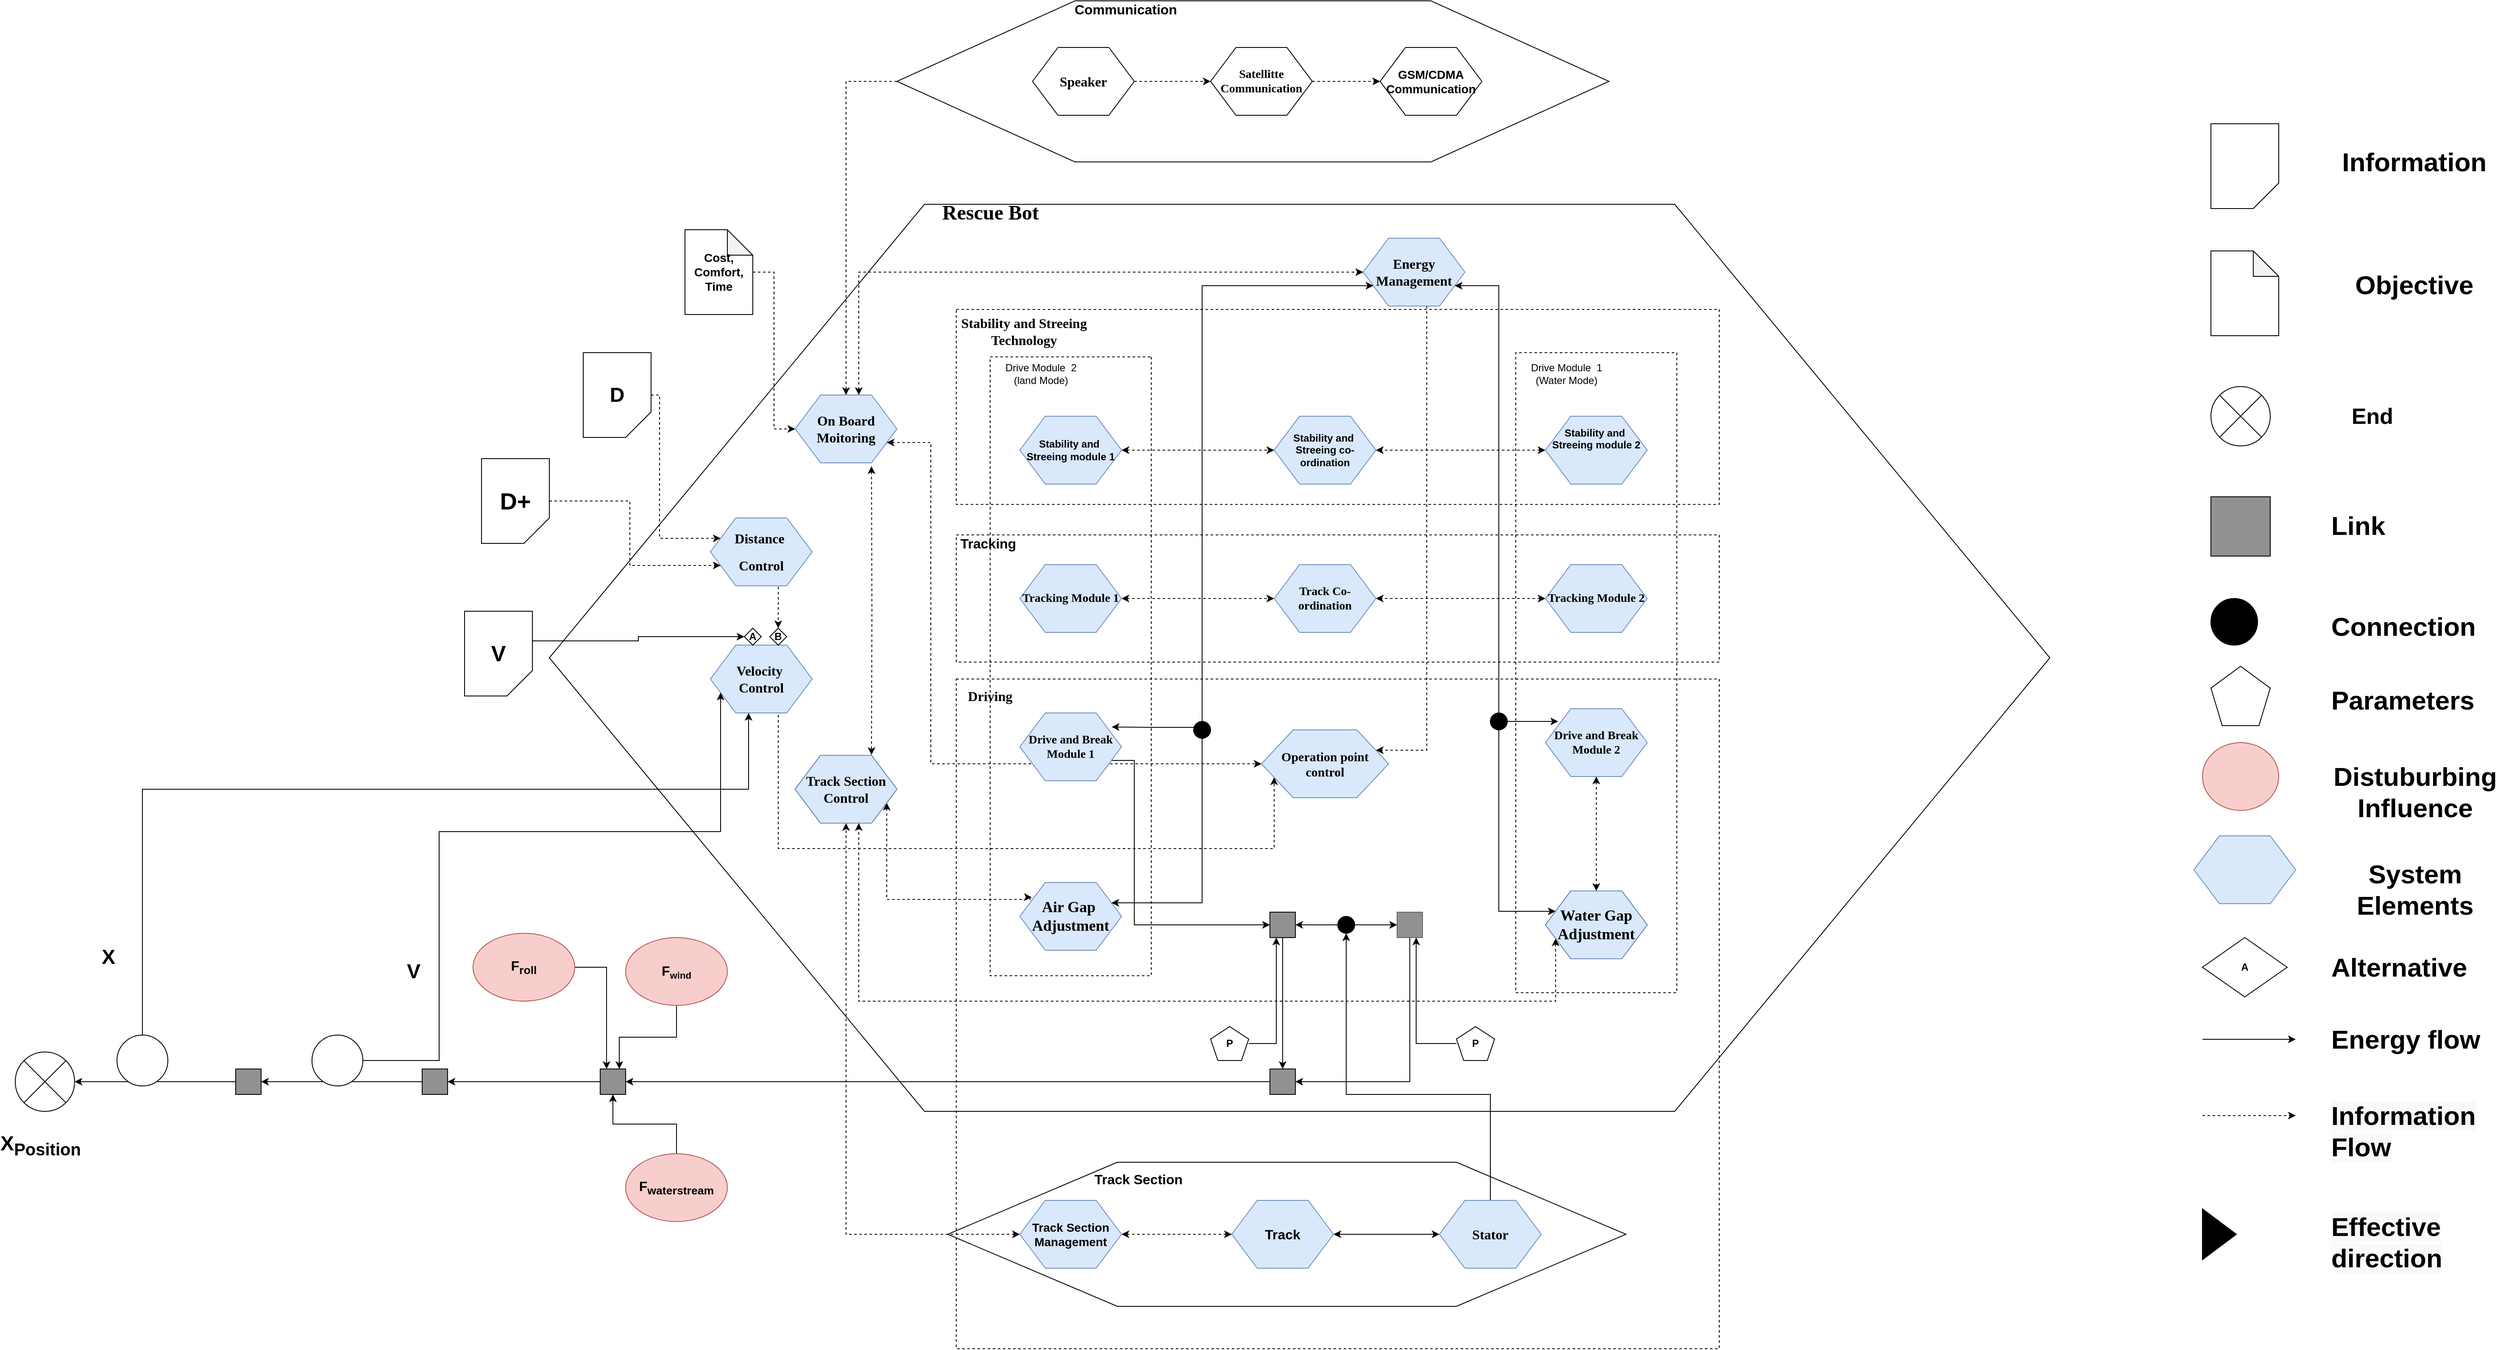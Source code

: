 <mxfile version="13.0.3" type="device"><diagram id="PD_odPh0CpQWorbix5M7" name="Page-1"><mxGraphModel dx="6049" dy="4062" grid="1" gridSize="10" guides="1" tooltips="1" connect="1" arrows="1" fold="1" page="1" pageScale="1" pageWidth="1169" pageHeight="827" math="0" shadow="0"><root><mxCell id="0"/><mxCell id="1" parent="0"/><mxCell id="2cXIQoFYfoKEZ3bdPvCq-1" value="" style="shape=hexagon;perimeter=hexagonPerimeter2;whiteSpace=wrap;html=1;fillColor=none;" vertex="1" parent="1"><mxGeometry x="-270" y="60" width="1770" height="1070" as="geometry"/></mxCell><mxCell id="2cXIQoFYfoKEZ3bdPvCq-131" style="edgeStyle=orthogonalEdgeStyle;rounded=0;orthogonalLoop=1;jettySize=auto;html=1;exitX=0.625;exitY=1;exitDx=0;exitDy=0;entryX=1;entryY=0.25;entryDx=0;entryDy=0;dashed=1;startArrow=none;startFill=0;" edge="1" parent="1" source="2cXIQoFYfoKEZ3bdPvCq-4" target="2cXIQoFYfoKEZ3bdPvCq-45"><mxGeometry relative="1" as="geometry"><Array as="points"><mxPoint x="765" y="704"/></Array></mxGeometry></mxCell><mxCell id="2cXIQoFYfoKEZ3bdPvCq-4" value="&lt;b style=&quot;font-size: 16px&quot;&gt;&lt;font face=&quot;Times New Roman&quot; style=&quot;font-size: 16px&quot;&gt;Energy &lt;br&gt;Management&lt;/font&gt;&lt;/b&gt;" style="shape=hexagon;perimeter=hexagonPerimeter2;whiteSpace=wrap;html=1;fillColor=#dae8fc;strokeColor=#6c8ebf;" vertex="1" parent="1"><mxGeometry x="690" y="100" width="120" height="80" as="geometry"/></mxCell><mxCell id="2cXIQoFYfoKEZ3bdPvCq-74" style="edgeStyle=orthogonalEdgeStyle;rounded=0;orthogonalLoop=1;jettySize=auto;html=1;entryX=0.75;entryY=-0.006;entryDx=0;entryDy=0;dashed=1;entryPerimeter=0;startArrow=classic;startFill=1;" edge="1" parent="1" target="2cXIQoFYfoKEZ3bdPvCq-6"><mxGeometry relative="1" as="geometry"><mxPoint x="110" y="369" as="sourcePoint"/></mxGeometry></mxCell><mxCell id="2cXIQoFYfoKEZ3bdPvCq-110" style="edgeStyle=orthogonalEdgeStyle;rounded=0;orthogonalLoop=1;jettySize=auto;html=1;exitX=0.625;exitY=0;exitDx=0;exitDy=0;entryX=0;entryY=0.5;entryDx=0;entryDy=0;dashed=1;startArrow=classic;startFill=1;" edge="1" parent="1" source="2cXIQoFYfoKEZ3bdPvCq-5" target="2cXIQoFYfoKEZ3bdPvCq-4"><mxGeometry relative="1" as="geometry"/></mxCell><mxCell id="2cXIQoFYfoKEZ3bdPvCq-130" style="edgeStyle=orthogonalEdgeStyle;rounded=0;orthogonalLoop=1;jettySize=auto;html=1;exitX=1;exitY=0.75;exitDx=0;exitDy=0;entryX=0;entryY=0.5;entryDx=0;entryDy=0;dashed=1;startArrow=classic;startFill=1;" edge="1" parent="1" source="2cXIQoFYfoKEZ3bdPvCq-5" target="2cXIQoFYfoKEZ3bdPvCq-45"><mxGeometry relative="1" as="geometry"><Array as="points"><mxPoint x="180" y="341"/><mxPoint x="180" y="720"/></Array></mxGeometry></mxCell><mxCell id="2cXIQoFYfoKEZ3bdPvCq-5" value="&lt;p&gt;&lt;font face=&quot;Times New Roman&quot; size=&quot;1&quot;&gt;&lt;b style=&quot;font-size: 16px&quot;&gt;On Board Moitoring&lt;/b&gt;&lt;/font&gt;&lt;/p&gt;" style="shape=hexagon;perimeter=hexagonPerimeter2;whiteSpace=wrap;html=1;fillColor=#dae8fc;strokeColor=#6c8ebf;" vertex="1" parent="1"><mxGeometry x="20" y="285" width="120" height="80" as="geometry"/></mxCell><mxCell id="2cXIQoFYfoKEZ3bdPvCq-162" style="edgeStyle=orthogonalEdgeStyle;rounded=0;orthogonalLoop=1;jettySize=auto;html=1;exitX=1;exitY=0.75;exitDx=0;exitDy=0;startArrow=classic;startFill=1;dashed=1;entryX=0.117;entryY=0.218;entryDx=0;entryDy=0;entryPerimeter=0;" edge="1" parent="1" source="2cXIQoFYfoKEZ3bdPvCq-6" target="2cXIQoFYfoKEZ3bdPvCq-43"><mxGeometry relative="1" as="geometry"><Array as="points"><mxPoint x="128" y="880"/><mxPoint x="297" y="880"/><mxPoint x="297" y="877"/></Array></mxGeometry></mxCell><mxCell id="2cXIQoFYfoKEZ3bdPvCq-6" value="&lt;p&gt;&lt;font face=&quot;Times New Roman&quot; style=&quot;font-size: 16px&quot;&gt;&lt;b&gt;Track Section&lt;br&gt;Control&lt;/b&gt;&lt;/font&gt;&lt;/p&gt;" style="shape=hexagon;perimeter=hexagonPerimeter2;whiteSpace=wrap;html=1;" vertex="1" parent="1"><mxGeometry x="20" y="710" width="120" height="80" as="geometry"/></mxCell><mxCell id="2cXIQoFYfoKEZ3bdPvCq-129" style="edgeStyle=orthogonalEdgeStyle;rounded=0;orthogonalLoop=1;jettySize=auto;html=1;exitX=1;exitY=0.75;exitDx=0;exitDy=0;entryX=0;entryY=0.75;entryDx=0;entryDy=0;startArrow=classic;startFill=1;dashed=1;" edge="1" parent="1" source="2cXIQoFYfoKEZ3bdPvCq-7" target="2cXIQoFYfoKEZ3bdPvCq-45"><mxGeometry relative="1" as="geometry"><Array as="points"><mxPoint y="636"/><mxPoint y="820"/><mxPoint x="585" y="820"/></Array></mxGeometry></mxCell><mxCell id="2cXIQoFYfoKEZ3bdPvCq-7" value="&lt;p style=&quot;font-size: 16px&quot;&gt;&lt;font face=&quot;Times New Roman&quot; style=&quot;font-size: 16px&quot;&gt;&lt;b&gt;Velocity&amp;nbsp;&lt;br&gt;Control&lt;/b&gt;&lt;/font&gt;&lt;/p&gt;" style="shape=hexagon;perimeter=hexagonPerimeter2;whiteSpace=wrap;html=1;fillColor=#dae8fc;strokeColor=#6c8ebf;" vertex="1" parent="1"><mxGeometry x="-80" y="580" width="120" height="80" as="geometry"/></mxCell><mxCell id="2cXIQoFYfoKEZ3bdPvCq-67" style="edgeStyle=orthogonalEdgeStyle;rounded=0;orthogonalLoop=1;jettySize=auto;html=1;entryX=0.5;entryY=0;entryDx=0;entryDy=0;dashed=1;exitX=0.667;exitY=1.015;exitDx=0;exitDy=0;exitPerimeter=0;" edge="1" parent="1" source="2cXIQoFYfoKEZ3bdPvCq-8" target="2cXIQoFYfoKEZ3bdPvCq-66"><mxGeometry relative="1" as="geometry"/></mxCell><mxCell id="2cXIQoFYfoKEZ3bdPvCq-8" value="&lt;p&gt;&lt;b&gt;&lt;font face=&quot;Times New Roman&quot; style=&quot;font-size: 16px&quot;&gt;Distance&amp;nbsp;&lt;/font&gt;&lt;/b&gt;&lt;/p&gt;&lt;p&gt;&lt;b&gt;&lt;font face=&quot;Times New Roman&quot; style=&quot;font-size: 16px&quot;&gt;Control&lt;/font&gt;&lt;/b&gt;&lt;/p&gt;" style="shape=hexagon;perimeter=hexagonPerimeter2;whiteSpace=wrap;html=1;fillColor=#dae8fc;strokeColor=#6c8ebf;" vertex="1" parent="1"><mxGeometry x="-80" y="430" width="120" height="80" as="geometry"/></mxCell><mxCell id="2cXIQoFYfoKEZ3bdPvCq-28" value="&lt;b&gt;Stability and&amp;nbsp;&lt;br&gt;&lt;/b&gt;&lt;b&gt;Streeing co-ordination&lt;br&gt;&lt;/b&gt;" style="shape=hexagon;perimeter=hexagonPerimeter2;whiteSpace=wrap;html=1;fillColor=#dae8fc;strokeColor=#6c8ebf;" vertex="1" parent="1"><mxGeometry x="585" y="310" width="120" height="80" as="geometry"/></mxCell><mxCell id="2cXIQoFYfoKEZ3bdPvCq-29" value="" style="rounded=0;whiteSpace=wrap;html=1;direction=south;dashed=1;fillColor=none;" vertex="1" parent="1"><mxGeometry x="250" y="240" width="190" height="730" as="geometry"/></mxCell><mxCell id="2cXIQoFYfoKEZ3bdPvCq-109" style="edgeStyle=orthogonalEdgeStyle;rounded=0;orthogonalLoop=1;jettySize=auto;html=1;entryX=0;entryY=0.5;entryDx=0;entryDy=0;dashed=1;startArrow=classic;startFill=1;" edge="1" parent="1" source="2cXIQoFYfoKEZ3bdPvCq-30" target="2cXIQoFYfoKEZ3bdPvCq-42"><mxGeometry relative="1" as="geometry"/></mxCell><mxCell id="2cXIQoFYfoKEZ3bdPvCq-30" value="&lt;p&gt;&lt;b&gt;&lt;font face=&quot;Times New Roman&quot; style=&quot;font-size: 14px&quot;&gt;Tracking Module 1&lt;/font&gt;&lt;/b&gt;&lt;/p&gt;" style="shape=hexagon;perimeter=hexagonPerimeter2;whiteSpace=wrap;html=1;fillColor=#dae8fc;strokeColor=#6c8ebf;" vertex="1" parent="1"><mxGeometry x="285" y="485" width="120" height="80" as="geometry"/></mxCell><mxCell id="2cXIQoFYfoKEZ3bdPvCq-102" style="edgeStyle=orthogonalEdgeStyle;rounded=0;orthogonalLoop=1;jettySize=auto;html=1;dashed=1;startArrow=classic;startFill=1;" edge="1" parent="1" source="2cXIQoFYfoKEZ3bdPvCq-31" target="2cXIQoFYfoKEZ3bdPvCq-28"><mxGeometry relative="1" as="geometry"/></mxCell><mxCell id="2cXIQoFYfoKEZ3bdPvCq-31" value="&lt;p&gt;&lt;b&gt;Stability and&amp;nbsp;&lt;br&gt;&lt;/b&gt;&lt;b&gt;Streeing module 1&lt;/b&gt;&lt;/p&gt;" style="shape=hexagon;perimeter=hexagonPerimeter2;whiteSpace=wrap;html=1;fillColor=#dae8fc;strokeColor=#6c8ebf;" vertex="1" parent="1"><mxGeometry x="285" y="310" width="120" height="80" as="geometry"/></mxCell><mxCell id="2cXIQoFYfoKEZ3bdPvCq-144" style="edgeStyle=orthogonalEdgeStyle;rounded=0;orthogonalLoop=1;jettySize=auto;html=1;exitX=1;exitY=0.75;exitDx=0;exitDy=0;entryX=0;entryY=0.5;entryDx=0;entryDy=0;startArrow=none;startFill=0;" edge="1" parent="1" source="2cXIQoFYfoKEZ3bdPvCq-32" target="2cXIQoFYfoKEZ3bdPvCq-122"><mxGeometry relative="1" as="geometry"><Array as="points"><mxPoint x="420" y="716"/><mxPoint x="420" y="910"/></Array></mxGeometry></mxCell><mxCell id="2cXIQoFYfoKEZ3bdPvCq-32" value="&lt;p&gt;&lt;b&gt;&lt;font face=&quot;Times New Roman&quot; style=&quot;font-size: 14px&quot;&gt;Drive and Break Module 1&lt;/font&gt;&lt;/b&gt;&lt;/p&gt;" style="shape=hexagon;perimeter=hexagonPerimeter2;whiteSpace=wrap;html=1;fillColor=#dae8fc;strokeColor=#6c8ebf;" vertex="1" parent="1"><mxGeometry x="285" y="660" width="120" height="80" as="geometry"/></mxCell><mxCell id="2cXIQoFYfoKEZ3bdPvCq-42" value="&lt;b&gt;&lt;font face=&quot;Times New Roman&quot; style=&quot;font-size: 14px&quot;&gt;Track Co-ordination&lt;br&gt;&lt;/font&gt;&lt;/b&gt;" style="shape=hexagon;perimeter=hexagonPerimeter2;whiteSpace=wrap;html=1;fillColor=#dae8fc;strokeColor=#6c8ebf;" vertex="1" parent="1"><mxGeometry x="585" y="485" width="120" height="80" as="geometry"/></mxCell><mxCell id="2cXIQoFYfoKEZ3bdPvCq-111" style="edgeStyle=orthogonalEdgeStyle;rounded=0;orthogonalLoop=1;jettySize=auto;html=1;exitX=1;exitY=0.25;exitDx=0;exitDy=0;entryX=0;entryY=0.75;entryDx=0;entryDy=0;startArrow=classic;startFill=1;" edge="1" parent="1" source="2cXIQoFYfoKEZ3bdPvCq-145" target="2cXIQoFYfoKEZ3bdPvCq-4"><mxGeometry relative="1" as="geometry"><Array as="points"><mxPoint x="500" y="156"/></Array></mxGeometry></mxCell><mxCell id="2cXIQoFYfoKEZ3bdPvCq-43" value="&lt;font face=&quot;Times New Roman&quot; style=&quot;font-size: 18px&quot;&gt;&lt;b&gt;Air Gap&amp;nbsp;&lt;br&gt;Adjustment&lt;/b&gt;&lt;/font&gt;" style="shape=hexagon;perimeter=hexagonPerimeter2;whiteSpace=wrap;html=1;fillColor=#dae8fc;strokeColor=#6c8ebf;" vertex="1" parent="1"><mxGeometry x="285" y="860" width="120" height="80" as="geometry"/></mxCell><mxCell id="2cXIQoFYfoKEZ3bdPvCq-112" style="edgeStyle=orthogonalEdgeStyle;rounded=0;orthogonalLoop=1;jettySize=auto;html=1;exitX=0;exitY=0.25;exitDx=0;exitDy=0;entryX=1;entryY=0.75;entryDx=0;entryDy=0;startArrow=classic;startFill=1;" edge="1" parent="1" source="2cXIQoFYfoKEZ3bdPvCq-44" target="2cXIQoFYfoKEZ3bdPvCq-4"><mxGeometry relative="1" as="geometry"><Array as="points"><mxPoint x="850" y="894"/><mxPoint x="850" y="156"/></Array></mxGeometry></mxCell><mxCell id="2cXIQoFYfoKEZ3bdPvCq-165" style="edgeStyle=orthogonalEdgeStyle;rounded=0;orthogonalLoop=1;jettySize=auto;html=1;exitX=0;exitY=0.75;exitDx=0;exitDy=0;entryX=0.625;entryY=1;entryDx=0;entryDy=0;dashed=1;startArrow=classic;startFill=1;" edge="1" parent="1" source="2cXIQoFYfoKEZ3bdPvCq-44" target="2cXIQoFYfoKEZ3bdPvCq-6"><mxGeometry relative="1" as="geometry"><Array as="points"><mxPoint x="917" y="1000"/><mxPoint x="95" y="1000"/></Array></mxGeometry></mxCell><mxCell id="2cXIQoFYfoKEZ3bdPvCq-44" value="&lt;p&gt;&lt;font face=&quot;Times New Roman&quot; style=&quot;font-size: 18px&quot;&gt;&lt;b&gt;Water Gap Adjustment&lt;/b&gt;&lt;/font&gt;&lt;/p&gt;" style="shape=hexagon;perimeter=hexagonPerimeter2;whiteSpace=wrap;html=1;" vertex="1" parent="1"><mxGeometry x="905" y="870" width="120" height="80" as="geometry"/></mxCell><mxCell id="2cXIQoFYfoKEZ3bdPvCq-45" value="&lt;p&gt;&lt;b&gt;&lt;font face=&quot;Times New Roman&quot; style=&quot;font-size: 15px&quot;&gt;Operation point control&lt;/font&gt;&lt;/b&gt;&lt;/p&gt;" style="shape=hexagon;perimeter=hexagonPerimeter2;whiteSpace=wrap;html=1;fillColor=#dae8fc;strokeColor=#6c8ebf;" vertex="1" parent="1"><mxGeometry x="570" y="680" width="150" height="80" as="geometry"/></mxCell><mxCell id="2cXIQoFYfoKEZ3bdPvCq-58" style="edgeStyle=orthogonalEdgeStyle;rounded=0;orthogonalLoop=1;jettySize=auto;html=1;entryX=0.5;entryY=0;entryDx=0;entryDy=0;dashed=1;exitX=0;exitY=0.5;exitDx=0;exitDy=0;" edge="1" parent="1" source="2cXIQoFYfoKEZ3bdPvCq-50" target="2cXIQoFYfoKEZ3bdPvCq-5"><mxGeometry relative="1" as="geometry"/></mxCell><mxCell id="2cXIQoFYfoKEZ3bdPvCq-50" value="" style="shape=hexagon;perimeter=hexagonPerimeter2;whiteSpace=wrap;html=1;" vertex="1" parent="1"><mxGeometry x="140" y="-180" width="840" height="190" as="geometry"/></mxCell><mxCell id="2cXIQoFYfoKEZ3bdPvCq-51" value="&lt;b&gt;&lt;font style=&quot;font-size: 16px&quot;&gt;Communication&lt;/font&gt;&lt;/b&gt;" style="text;html=1;strokeColor=none;fillColor=none;align=center;verticalAlign=middle;whiteSpace=wrap;rounded=0;" vertex="1" parent="1"><mxGeometry x="390" y="-180" width="40" height="20" as="geometry"/></mxCell><mxCell id="2cXIQoFYfoKEZ3bdPvCq-55" style="edgeStyle=orthogonalEdgeStyle;rounded=0;orthogonalLoop=1;jettySize=auto;html=1;dashed=1;" edge="1" parent="1" source="2cXIQoFYfoKEZ3bdPvCq-52" target="2cXIQoFYfoKEZ3bdPvCq-53"><mxGeometry relative="1" as="geometry"/></mxCell><mxCell id="2cXIQoFYfoKEZ3bdPvCq-52" value="&lt;b&gt;&lt;font face=&quot;Times New Roman&quot; style=&quot;font-size: 16px&quot;&gt;Speaker&lt;/font&gt;&lt;/b&gt;" style="shape=hexagon;perimeter=hexagonPerimeter2;whiteSpace=wrap;html=1;" vertex="1" parent="1"><mxGeometry x="300" y="-125" width="120" height="80" as="geometry"/></mxCell><mxCell id="2cXIQoFYfoKEZ3bdPvCq-56" style="edgeStyle=orthogonalEdgeStyle;rounded=0;orthogonalLoop=1;jettySize=auto;html=1;exitX=1;exitY=0.5;exitDx=0;exitDy=0;entryX=0;entryY=0.5;entryDx=0;entryDy=0;dashed=1;" edge="1" parent="1" source="2cXIQoFYfoKEZ3bdPvCq-53" target="2cXIQoFYfoKEZ3bdPvCq-54"><mxGeometry relative="1" as="geometry"/></mxCell><mxCell id="2cXIQoFYfoKEZ3bdPvCq-53" value="&lt;p&gt;&lt;b&gt;&lt;font face=&quot;Times New Roman&quot; style=&quot;font-size: 14px&quot;&gt;Satellitte Communication&lt;/font&gt;&lt;/b&gt;&lt;/p&gt;" style="shape=hexagon;perimeter=hexagonPerimeter2;whiteSpace=wrap;html=1;" vertex="1" parent="1"><mxGeometry x="510" y="-125" width="120" height="80" as="geometry"/></mxCell><mxCell id="2cXIQoFYfoKEZ3bdPvCq-54" value="&lt;b&gt;&lt;font style=&quot;font-size: 14px&quot;&gt;GSM/CDMA Communication&lt;/font&gt;&lt;/b&gt;" style="shape=hexagon;perimeter=hexagonPerimeter2;whiteSpace=wrap;html=1;" vertex="1" parent="1"><mxGeometry x="710" y="-125" width="120" height="80" as="geometry"/></mxCell><mxCell id="2cXIQoFYfoKEZ3bdPvCq-73" style="edgeStyle=orthogonalEdgeStyle;rounded=0;orthogonalLoop=1;jettySize=auto;html=1;entryX=0;entryY=0.5;entryDx=0;entryDy=0;dashed=1;" edge="1" parent="1" source="2cXIQoFYfoKEZ3bdPvCq-59" target="2cXIQoFYfoKEZ3bdPvCq-5"><mxGeometry relative="1" as="geometry"/></mxCell><mxCell id="2cXIQoFYfoKEZ3bdPvCq-59" value="&lt;font style=&quot;font-size: 14px&quot;&gt;&lt;b&gt;Cost,&lt;br&gt;Comfort,&lt;br&gt;Time&lt;/b&gt;&lt;/font&gt;" style="shape=note;whiteSpace=wrap;html=1;backgroundOutline=1;darkOpacity=0.05;" vertex="1" parent="1"><mxGeometry x="-110" y="90" width="80" height="100" as="geometry"/></mxCell><mxCell id="2cXIQoFYfoKEZ3bdPvCq-72" style="edgeStyle=orthogonalEdgeStyle;rounded=0;orthogonalLoop=1;jettySize=auto;html=1;entryX=0;entryY=0.25;entryDx=0;entryDy=0;dashed=1;" edge="1" parent="1" source="2cXIQoFYfoKEZ3bdPvCq-60" target="2cXIQoFYfoKEZ3bdPvCq-8"><mxGeometry relative="1" as="geometry"><Array as="points"><mxPoint x="-140" y="285"/><mxPoint x="-140" y="454"/></Array></mxGeometry></mxCell><mxCell id="2cXIQoFYfoKEZ3bdPvCq-60" value="&lt;font style=&quot;font-size: 24px&quot;&gt;&lt;b&gt;D&lt;/b&gt;&lt;/font&gt;" style="shape=card;whiteSpace=wrap;html=1;direction=west;" vertex="1" parent="1"><mxGeometry x="-230" y="235" width="80" height="100" as="geometry"/></mxCell><mxCell id="2cXIQoFYfoKEZ3bdPvCq-201" style="edgeStyle=orthogonalEdgeStyle;rounded=0;orthogonalLoop=1;jettySize=auto;html=1;exitX=0;exitY=0;exitDx=0;exitDy=65;exitPerimeter=0;entryX=0;entryY=0.5;entryDx=0;entryDy=0;startArrow=none;startFill=0;" edge="1" parent="1" source="2cXIQoFYfoKEZ3bdPvCq-61" target="2cXIQoFYfoKEZ3bdPvCq-65"><mxGeometry relative="1" as="geometry"/></mxCell><mxCell id="2cXIQoFYfoKEZ3bdPvCq-61" value="&lt;b&gt;&lt;font style=&quot;font-size: 26px&quot;&gt;V&lt;/font&gt;&lt;/b&gt;" style="shape=card;whiteSpace=wrap;html=1;direction=west;" vertex="1" parent="1"><mxGeometry x="-370" y="540" width="80" height="100" as="geometry"/></mxCell><mxCell id="2cXIQoFYfoKEZ3bdPvCq-71" style="edgeStyle=orthogonalEdgeStyle;rounded=0;orthogonalLoop=1;jettySize=auto;html=1;entryX=0;entryY=0.75;entryDx=0;entryDy=0;dashed=1;" edge="1" parent="1" source="2cXIQoFYfoKEZ3bdPvCq-63" target="2cXIQoFYfoKEZ3bdPvCq-8"><mxGeometry relative="1" as="geometry"/></mxCell><mxCell id="2cXIQoFYfoKEZ3bdPvCq-63" value="&lt;span style=&quot;font-size: 28px&quot;&gt;&lt;b&gt;D+&lt;/b&gt;&lt;/span&gt;" style="shape=card;whiteSpace=wrap;html=1;direction=west;" vertex="1" parent="1"><mxGeometry x="-350" y="360" width="80" height="100" as="geometry"/></mxCell><mxCell id="2cXIQoFYfoKEZ3bdPvCq-65" value="&lt;b&gt;A&lt;/b&gt;" style="rhombus;whiteSpace=wrap;html=1;" vertex="1" parent="1"><mxGeometry x="-40" y="560" width="20" height="20" as="geometry"/></mxCell><mxCell id="2cXIQoFYfoKEZ3bdPvCq-66" value="&lt;b&gt;B&lt;/b&gt;" style="rhombus;whiteSpace=wrap;html=1;" vertex="1" parent="1"><mxGeometry x="-10" y="560" width="20" height="20" as="geometry"/></mxCell><mxCell id="2cXIQoFYfoKEZ3bdPvCq-89" value="" style="rounded=0;whiteSpace=wrap;html=1;direction=south;dashed=1;fillColor=none;" vertex="1" parent="1"><mxGeometry x="870" y="235" width="190" height="755" as="geometry"/></mxCell><mxCell id="2cXIQoFYfoKEZ3bdPvCq-108" style="edgeStyle=orthogonalEdgeStyle;rounded=0;orthogonalLoop=1;jettySize=auto;html=1;entryX=1;entryY=0.5;entryDx=0;entryDy=0;dashed=1;startArrow=classic;startFill=1;" edge="1" parent="1" source="2cXIQoFYfoKEZ3bdPvCq-90" target="2cXIQoFYfoKEZ3bdPvCq-42"><mxGeometry relative="1" as="geometry"/></mxCell><mxCell id="2cXIQoFYfoKEZ3bdPvCq-90" value="&lt;p&gt;&lt;b&gt;&lt;font face=&quot;Times New Roman&quot; style=&quot;font-size: 14px&quot;&gt;Tracking Module 2&lt;/font&gt;&lt;/b&gt;&lt;/p&gt;" style="shape=hexagon;perimeter=hexagonPerimeter2;whiteSpace=wrap;html=1;fillColor=#dae8fc;strokeColor=#6c8ebf;" vertex="1" parent="1"><mxGeometry x="905" y="485" width="120" height="80" as="geometry"/></mxCell><mxCell id="2cXIQoFYfoKEZ3bdPvCq-107" style="edgeStyle=orthogonalEdgeStyle;rounded=0;orthogonalLoop=1;jettySize=auto;html=1;entryX=1;entryY=0.5;entryDx=0;entryDy=0;dashed=1;startArrow=classic;startFill=1;" edge="1" parent="1" source="2cXIQoFYfoKEZ3bdPvCq-91" target="2cXIQoFYfoKEZ3bdPvCq-28"><mxGeometry relative="1" as="geometry"/></mxCell><mxCell id="2cXIQoFYfoKEZ3bdPvCq-91" value="&lt;p&gt;&lt;b&gt;Stability and&amp;nbsp;&lt;br&gt;&lt;/b&gt;&lt;b&gt;Streeing module 2&lt;/b&gt;&lt;/p&gt;&lt;p&gt;&lt;b&gt;&lt;br&gt;&lt;/b&gt;&lt;/p&gt;" style="shape=hexagon;perimeter=hexagonPerimeter2;whiteSpace=wrap;html=1;fillColor=#dae8fc;strokeColor=#6c8ebf;" vertex="1" parent="1"><mxGeometry x="905" y="310" width="120" height="80" as="geometry"/></mxCell><mxCell id="2cXIQoFYfoKEZ3bdPvCq-169" style="edgeStyle=orthogonalEdgeStyle;rounded=0;orthogonalLoop=1;jettySize=auto;html=1;exitX=0.5;exitY=1;exitDx=0;exitDy=0;entryX=0.5;entryY=0;entryDx=0;entryDy=0;dashed=1;startArrow=classic;startFill=1;" edge="1" parent="1" source="2cXIQoFYfoKEZ3bdPvCq-92" target="2cXIQoFYfoKEZ3bdPvCq-44"><mxGeometry relative="1" as="geometry"/></mxCell><mxCell id="2cXIQoFYfoKEZ3bdPvCq-92" value="&lt;p&gt;&lt;b&gt;&lt;font face=&quot;Times New Roman&quot; style=&quot;font-size: 14px&quot;&gt;Drive and Break Module 2&lt;/font&gt;&lt;/b&gt;&lt;/p&gt;" style="shape=hexagon;perimeter=hexagonPerimeter2;whiteSpace=wrap;html=1;fillColor=#dae8fc;strokeColor=#6c8ebf;" vertex="1" parent="1"><mxGeometry x="905" y="655" width="120" height="80" as="geometry"/></mxCell><mxCell id="2cXIQoFYfoKEZ3bdPvCq-99" value="Drive Module&amp;nbsp; 1&lt;br&gt;(Water Mode)" style="text;html=1;strokeColor=none;fillColor=none;align=center;verticalAlign=middle;whiteSpace=wrap;rounded=0;dashed=1;" vertex="1" parent="1"><mxGeometry x="880" y="250" width="100" height="20" as="geometry"/></mxCell><mxCell id="2cXIQoFYfoKEZ3bdPvCq-101" value="Drive Module&amp;nbsp; 2&lt;br&gt;(land Mode)" style="text;html=1;strokeColor=none;fillColor=none;align=center;verticalAlign=middle;whiteSpace=wrap;rounded=0;dashed=1;" vertex="1" parent="1"><mxGeometry x="250" y="250" width="120" height="20" as="geometry"/></mxCell><mxCell id="2cXIQoFYfoKEZ3bdPvCq-113" value="" style="rounded=0;whiteSpace=wrap;html=1;dashed=1;fillColor=none;gradientColor=#ffffff;" vertex="1" parent="1"><mxGeometry x="210" y="184" width="900" height="230" as="geometry"/></mxCell><mxCell id="2cXIQoFYfoKEZ3bdPvCq-114" value="&lt;font face=&quot;Times New Roman&quot; size=&quot;1&quot;&gt;&lt;b style=&quot;font-size: 16px&quot;&gt;Stability and Streeing Technology&lt;/b&gt;&lt;/font&gt;" style="text;html=1;strokeColor=none;fillColor=none;align=center;verticalAlign=middle;whiteSpace=wrap;rounded=0;dashed=1;" vertex="1" parent="1"><mxGeometry x="190" y="200" width="200" height="20" as="geometry"/></mxCell><mxCell id="2cXIQoFYfoKEZ3bdPvCq-117" value="" style="rounded=0;whiteSpace=wrap;html=1;dashed=1;fillColor=none;gradientColor=#ffffff;" vertex="1" parent="1"><mxGeometry x="210" y="450" width="900" height="150" as="geometry"/></mxCell><mxCell id="2cXIQoFYfoKEZ3bdPvCq-118" value="&lt;b&gt;&lt;font style=&quot;font-size: 16px&quot;&gt;Tracking&amp;nbsp;&lt;/font&gt;&lt;/b&gt;" style="text;html=1;strokeColor=none;fillColor=none;align=center;verticalAlign=middle;whiteSpace=wrap;rounded=0;dashed=1;" vertex="1" parent="1"><mxGeometry x="230" y="450" width="40" height="20" as="geometry"/></mxCell><mxCell id="2cXIQoFYfoKEZ3bdPvCq-121" value="&lt;font face=&quot;Times New Roman&quot;&gt;&lt;span style=&quot;font-size: 16px&quot;&gt;&lt;b&gt;Driving&lt;br&gt;&lt;br&gt;&lt;/b&gt;&lt;/span&gt;&lt;/font&gt;" style="text;html=1;strokeColor=none;fillColor=none;align=center;verticalAlign=middle;whiteSpace=wrap;rounded=0;dashed=1;" vertex="1" parent="1"><mxGeometry x="230" y="640" width="40" height="20" as="geometry"/></mxCell><mxCell id="2cXIQoFYfoKEZ3bdPvCq-156" style="edgeStyle=orthogonalEdgeStyle;rounded=0;orthogonalLoop=1;jettySize=auto;html=1;startArrow=none;startFill=0;" edge="1" parent="1" source="2cXIQoFYfoKEZ3bdPvCq-122" target="2cXIQoFYfoKEZ3bdPvCq-155"><mxGeometry relative="1" as="geometry"/></mxCell><mxCell id="2cXIQoFYfoKEZ3bdPvCq-122" value="" style="whiteSpace=wrap;html=1;aspect=fixed;fillColor=#919191;gradientColor=none;" vertex="1" parent="1"><mxGeometry x="580" y="895" width="30" height="30" as="geometry"/></mxCell><mxCell id="2cXIQoFYfoKEZ3bdPvCq-157" style="edgeStyle=orthogonalEdgeStyle;rounded=0;orthogonalLoop=1;jettySize=auto;html=1;entryX=1;entryY=0.5;entryDx=0;entryDy=0;startArrow=none;startFill=0;" edge="1" parent="1" source="2cXIQoFYfoKEZ3bdPvCq-124" target="2cXIQoFYfoKEZ3bdPvCq-155"><mxGeometry relative="1" as="geometry"><Array as="points"><mxPoint x="745" y="1095"/></Array></mxGeometry></mxCell><mxCell id="2cXIQoFYfoKEZ3bdPvCq-124" value="" style="whiteSpace=wrap;html=1;aspect=fixed;fillColor=#919191;strokeColor=#666666;fontColor=#333333;" vertex="1" parent="1"><mxGeometry x="730" y="895" width="30" height="30" as="geometry"/></mxCell><mxCell id="2cXIQoFYfoKEZ3bdPvCq-140" style="edgeStyle=orthogonalEdgeStyle;rounded=0;orthogonalLoop=1;jettySize=auto;html=1;entryX=1;entryY=0.5;entryDx=0;entryDy=0;startArrow=none;startFill=0;" edge="1" parent="1" source="2cXIQoFYfoKEZ3bdPvCq-125" target="2cXIQoFYfoKEZ3bdPvCq-122"><mxGeometry relative="1" as="geometry"/></mxCell><mxCell id="2cXIQoFYfoKEZ3bdPvCq-141" style="edgeStyle=orthogonalEdgeStyle;rounded=0;orthogonalLoop=1;jettySize=auto;html=1;exitX=1;exitY=0.5;exitDx=0;exitDy=0;entryX=0;entryY=0.5;entryDx=0;entryDy=0;startArrow=none;startFill=0;" edge="1" parent="1" source="2cXIQoFYfoKEZ3bdPvCq-125" target="2cXIQoFYfoKEZ3bdPvCq-124"><mxGeometry relative="1" as="geometry"/></mxCell><mxCell id="2cXIQoFYfoKEZ3bdPvCq-125" value="" style="ellipse;whiteSpace=wrap;html=1;aspect=fixed;fillColor=#000000;strokeColor=#000000;fontColor=#ffffff;" vertex="1" parent="1"><mxGeometry x="660" y="900" width="20" height="20" as="geometry"/></mxCell><mxCell id="2cXIQoFYfoKEZ3bdPvCq-126" style="edgeStyle=orthogonalEdgeStyle;rounded=0;orthogonalLoop=1;jettySize=auto;html=1;exitX=0.5;exitY=1;exitDx=0;exitDy=0;startArrow=classic;startFill=1;" edge="1" parent="1" source="2cXIQoFYfoKEZ3bdPvCq-122" target="2cXIQoFYfoKEZ3bdPvCq-122"><mxGeometry relative="1" as="geometry"/></mxCell><mxCell id="2cXIQoFYfoKEZ3bdPvCq-132" value="" style="shape=hexagon;perimeter=hexagonPerimeter2;whiteSpace=wrap;html=1;strokeColor=#000000;fillColor=#FFFFFF;gradientColor=none;" vertex="1" parent="1"><mxGeometry x="200" y="1190" width="800" height="170" as="geometry"/></mxCell><mxCell id="2cXIQoFYfoKEZ3bdPvCq-136" style="edgeStyle=orthogonalEdgeStyle;rounded=0;orthogonalLoop=1;jettySize=auto;html=1;entryX=0;entryY=0.5;entryDx=0;entryDy=0;dashed=1;startArrow=classic;startFill=1;" edge="1" parent="1" source="2cXIQoFYfoKEZ3bdPvCq-133" target="2cXIQoFYfoKEZ3bdPvCq-134"><mxGeometry relative="1" as="geometry"/></mxCell><mxCell id="2cXIQoFYfoKEZ3bdPvCq-139" style="edgeStyle=orthogonalEdgeStyle;rounded=0;orthogonalLoop=1;jettySize=auto;html=1;entryX=0.5;entryY=1;entryDx=0;entryDy=0;startArrow=classic;startFill=1;dashed=1;" edge="1" parent="1" source="2cXIQoFYfoKEZ3bdPvCq-133" target="2cXIQoFYfoKEZ3bdPvCq-6"><mxGeometry relative="1" as="geometry"/></mxCell><mxCell id="2cXIQoFYfoKEZ3bdPvCq-133" value="&lt;b&gt;&lt;font style=&quot;font-size: 14px&quot;&gt;Track Section Management&lt;/font&gt;&lt;/b&gt;" style="shape=hexagon;perimeter=hexagonPerimeter2;whiteSpace=wrap;html=1;strokeColor=#6c8ebf;fillColor=#dae8fc;" vertex="1" parent="1"><mxGeometry x="285" y="1235" width="120" height="80" as="geometry"/></mxCell><mxCell id="2cXIQoFYfoKEZ3bdPvCq-137" style="edgeStyle=orthogonalEdgeStyle;rounded=0;orthogonalLoop=1;jettySize=auto;html=1;entryX=0;entryY=0.5;entryDx=0;entryDy=0;startArrow=classic;startFill=1;" edge="1" parent="1" source="2cXIQoFYfoKEZ3bdPvCq-134" target="2cXIQoFYfoKEZ3bdPvCq-135"><mxGeometry relative="1" as="geometry"/></mxCell><mxCell id="2cXIQoFYfoKEZ3bdPvCq-134" value="&lt;b&gt;&lt;font style=&quot;font-size: 16px&quot;&gt;Track&lt;/font&gt;&lt;/b&gt;" style="shape=hexagon;perimeter=hexagonPerimeter2;whiteSpace=wrap;html=1;strokeColor=#6c8ebf;fillColor=#dae8fc;" vertex="1" parent="1"><mxGeometry x="535" y="1235" width="120" height="80" as="geometry"/></mxCell><mxCell id="2cXIQoFYfoKEZ3bdPvCq-142" style="edgeStyle=orthogonalEdgeStyle;rounded=0;orthogonalLoop=1;jettySize=auto;html=1;entryX=0.5;entryY=1;entryDx=0;entryDy=0;startArrow=none;startFill=0;" edge="1" parent="1" source="2cXIQoFYfoKEZ3bdPvCq-135" target="2cXIQoFYfoKEZ3bdPvCq-125"><mxGeometry relative="1" as="geometry"><Array as="points"><mxPoint x="840" y="1110"/><mxPoint x="670" y="1110"/></Array></mxGeometry></mxCell><mxCell id="2cXIQoFYfoKEZ3bdPvCq-135" value="&lt;b&gt;&lt;font face=&quot;Times New Roman&quot; style=&quot;font-size: 16px&quot;&gt;Stator&lt;/font&gt;&lt;/b&gt;" style="shape=hexagon;perimeter=hexagonPerimeter2;whiteSpace=wrap;html=1;strokeColor=#6c8ebf;fillColor=#dae8fc;" vertex="1" parent="1"><mxGeometry x="780" y="1235" width="120" height="80" as="geometry"/></mxCell><mxCell id="2cXIQoFYfoKEZ3bdPvCq-146" style="edgeStyle=orthogonalEdgeStyle;rounded=0;orthogonalLoop=1;jettySize=auto;html=1;entryX=0.903;entryY=0.207;entryDx=0;entryDy=0;entryPerimeter=0;startArrow=none;startFill=0;" edge="1" parent="1" source="2cXIQoFYfoKEZ3bdPvCq-145" target="2cXIQoFYfoKEZ3bdPvCq-32"><mxGeometry relative="1" as="geometry"><Array as="points"><mxPoint x="440" y="677"/><mxPoint x="440" y="677"/></Array></mxGeometry></mxCell><mxCell id="2cXIQoFYfoKEZ3bdPvCq-145" value="" style="ellipse;whiteSpace=wrap;html=1;aspect=fixed;fillColor=#000000;strokeColor=#000000;fontColor=#ffffff;" vertex="1" parent="1"><mxGeometry x="490" y="670" width="20" height="20" as="geometry"/></mxCell><mxCell id="2cXIQoFYfoKEZ3bdPvCq-148" style="edgeStyle=orthogonalEdgeStyle;rounded=0;orthogonalLoop=1;jettySize=auto;html=1;exitX=1;exitY=0.25;exitDx=0;exitDy=0;entryX=0;entryY=0.75;entryDx=0;entryDy=0;startArrow=classic;startFill=1;" edge="1" parent="1" source="2cXIQoFYfoKEZ3bdPvCq-43" target="2cXIQoFYfoKEZ3bdPvCq-145"><mxGeometry relative="1" as="geometry"><mxPoint x="393" y="884" as="sourcePoint"/><mxPoint x="702" y="156" as="targetPoint"/><Array as="points"><mxPoint x="500" y="884"/></Array></mxGeometry></mxCell><mxCell id="2cXIQoFYfoKEZ3bdPvCq-154" style="edgeStyle=orthogonalEdgeStyle;rounded=0;orthogonalLoop=1;jettySize=auto;html=1;startArrow=none;startFill=0;" edge="1" parent="1" source="2cXIQoFYfoKEZ3bdPvCq-152"><mxGeometry relative="1" as="geometry"><mxPoint x="920" y="670" as="targetPoint"/></mxGeometry></mxCell><mxCell id="2cXIQoFYfoKEZ3bdPvCq-152" value="" style="ellipse;whiteSpace=wrap;html=1;aspect=fixed;fillColor=#000000;strokeColor=#000000;fontColor=#ffffff;" vertex="1" parent="1"><mxGeometry x="840" y="660" width="20" height="20" as="geometry"/></mxCell><mxCell id="2cXIQoFYfoKEZ3bdPvCq-179" style="edgeStyle=orthogonalEdgeStyle;rounded=0;orthogonalLoop=1;jettySize=auto;html=1;entryX=1;entryY=0.5;entryDx=0;entryDy=0;startArrow=none;startFill=0;" edge="1" parent="1" source="2cXIQoFYfoKEZ3bdPvCq-155" target="2cXIQoFYfoKEZ3bdPvCq-172"><mxGeometry relative="1" as="geometry"/></mxCell><mxCell id="2cXIQoFYfoKEZ3bdPvCq-155" value="" style="whiteSpace=wrap;html=1;aspect=fixed;fillColor=#919191;gradientColor=none;" vertex="1" parent="1"><mxGeometry x="580" y="1080" width="30" height="30" as="geometry"/></mxCell><mxCell id="2cXIQoFYfoKEZ3bdPvCq-160" style="edgeStyle=orthogonalEdgeStyle;rounded=0;orthogonalLoop=1;jettySize=auto;html=1;entryX=0.25;entryY=1;entryDx=0;entryDy=0;startArrow=none;startFill=0;" edge="1" parent="1" source="2cXIQoFYfoKEZ3bdPvCq-158" target="2cXIQoFYfoKEZ3bdPvCq-122"><mxGeometry relative="1" as="geometry"/></mxCell><mxCell id="2cXIQoFYfoKEZ3bdPvCq-158" value="&lt;b&gt;P&lt;/b&gt;" style="whiteSpace=wrap;html=1;shape=mxgraph.basic.pentagon;strokeColor=#000000;fillColor=#FFFFFF;gradientColor=none;" vertex="1" parent="1"><mxGeometry x="510" y="1030" width="45" height="40" as="geometry"/></mxCell><mxCell id="2cXIQoFYfoKEZ3bdPvCq-161" style="edgeStyle=orthogonalEdgeStyle;rounded=0;orthogonalLoop=1;jettySize=auto;html=1;entryX=0.75;entryY=1;entryDx=0;entryDy=0;startArrow=none;startFill=0;" edge="1" parent="1" source="2cXIQoFYfoKEZ3bdPvCq-159" target="2cXIQoFYfoKEZ3bdPvCq-124"><mxGeometry relative="1" as="geometry"/></mxCell><mxCell id="2cXIQoFYfoKEZ3bdPvCq-159" value="&lt;b&gt;P&lt;/b&gt;" style="whiteSpace=wrap;html=1;shape=mxgraph.basic.pentagon;strokeColor=#000000;fillColor=#FFFFFF;gradientColor=none;" vertex="1" parent="1"><mxGeometry x="800" y="1030" width="45" height="40" as="geometry"/></mxCell><mxCell id="2cXIQoFYfoKEZ3bdPvCq-164" style="edgeStyle=orthogonalEdgeStyle;rounded=0;orthogonalLoop=1;jettySize=auto;html=1;exitX=1;exitY=0.5;exitDx=0;exitDy=0;dashed=1;startArrow=classic;startFill=1;" edge="1" parent="1" source="2cXIQoFYfoKEZ3bdPvCq-89" target="2cXIQoFYfoKEZ3bdPvCq-89"><mxGeometry relative="1" as="geometry"/></mxCell><mxCell id="2cXIQoFYfoKEZ3bdPvCq-180" style="edgeStyle=orthogonalEdgeStyle;rounded=0;orthogonalLoop=1;jettySize=auto;html=1;entryX=1;entryY=0.5;entryDx=0;entryDy=0;startArrow=none;startFill=0;" edge="1" parent="1" source="2cXIQoFYfoKEZ3bdPvCq-172" target="2cXIQoFYfoKEZ3bdPvCq-173"><mxGeometry relative="1" as="geometry"/></mxCell><mxCell id="2cXIQoFYfoKEZ3bdPvCq-172" value="" style="whiteSpace=wrap;html=1;aspect=fixed;fillColor=#919191;gradientColor=none;" vertex="1" parent="1"><mxGeometry x="-210" y="1080" width="30" height="30" as="geometry"/></mxCell><mxCell id="2cXIQoFYfoKEZ3bdPvCq-181" style="edgeStyle=orthogonalEdgeStyle;rounded=0;orthogonalLoop=1;jettySize=auto;html=1;entryX=1;entryY=0.5;entryDx=0;entryDy=0;startArrow=none;startFill=0;" edge="1" parent="1" source="2cXIQoFYfoKEZ3bdPvCq-173" target="2cXIQoFYfoKEZ3bdPvCq-174"><mxGeometry relative="1" as="geometry"/></mxCell><mxCell id="2cXIQoFYfoKEZ3bdPvCq-173" value="" style="whiteSpace=wrap;html=1;aspect=fixed;fillColor=#919191;gradientColor=none;" vertex="1" parent="1"><mxGeometry x="-420" y="1080" width="30" height="30" as="geometry"/></mxCell><mxCell id="2cXIQoFYfoKEZ3bdPvCq-189" style="edgeStyle=orthogonalEdgeStyle;rounded=0;orthogonalLoop=1;jettySize=auto;html=1;entryX=1;entryY=0.5;entryDx=0;entryDy=0;entryPerimeter=0;startArrow=none;startFill=0;" edge="1" parent="1" source="2cXIQoFYfoKEZ3bdPvCq-174" target="2cXIQoFYfoKEZ3bdPvCq-188"><mxGeometry relative="1" as="geometry"/></mxCell><mxCell id="2cXIQoFYfoKEZ3bdPvCq-174" value="" style="whiteSpace=wrap;html=1;aspect=fixed;fillColor=#919191;gradientColor=none;" vertex="1" parent="1"><mxGeometry x="-640" y="1080" width="30" height="30" as="geometry"/></mxCell><mxCell id="2cXIQoFYfoKEZ3bdPvCq-186" style="edgeStyle=orthogonalEdgeStyle;rounded=0;orthogonalLoop=1;jettySize=auto;html=1;entryX=0.75;entryY=0;entryDx=0;entryDy=0;startArrow=none;startFill=0;" edge="1" parent="1" source="2cXIQoFYfoKEZ3bdPvCq-182" target="2cXIQoFYfoKEZ3bdPvCq-172"><mxGeometry relative="1" as="geometry"/></mxCell><mxCell id="2cXIQoFYfoKEZ3bdPvCq-182" value="&lt;b style=&quot;font-size: 16px&quot;&gt;F&lt;/b&gt;&lt;b style=&quot;font-size: 13.333px&quot;&gt;&lt;sub&gt;wind&lt;/sub&gt;&lt;/b&gt;" style="ellipse;whiteSpace=wrap;html=1;strokeColor=#b85450;fillColor=#f8cecc;" vertex="1" parent="1"><mxGeometry x="-180" y="925" width="120" height="80" as="geometry"/></mxCell><mxCell id="2cXIQoFYfoKEZ3bdPvCq-185" style="edgeStyle=orthogonalEdgeStyle;rounded=0;orthogonalLoop=1;jettySize=auto;html=1;exitX=0.5;exitY=0;exitDx=0;exitDy=0;entryX=0.5;entryY=1;entryDx=0;entryDy=0;startArrow=none;startFill=0;" edge="1" parent="1" source="2cXIQoFYfoKEZ3bdPvCq-183" target="2cXIQoFYfoKEZ3bdPvCq-172"><mxGeometry relative="1" as="geometry"/></mxCell><mxCell id="2cXIQoFYfoKEZ3bdPvCq-183" value="&lt;b style=&quot;font-size: 16px&quot;&gt;F&lt;sub&gt;waterstream&lt;/sub&gt;&lt;/b&gt;" style="ellipse;whiteSpace=wrap;html=1;strokeColor=#b85450;fillColor=#f8cecc;" vertex="1" parent="1"><mxGeometry x="-180" y="1180" width="120" height="80" as="geometry"/></mxCell><mxCell id="2cXIQoFYfoKEZ3bdPvCq-187" style="edgeStyle=orthogonalEdgeStyle;rounded=0;orthogonalLoop=1;jettySize=auto;html=1;entryX=0.25;entryY=0;entryDx=0;entryDy=0;startArrow=none;startFill=0;" edge="1" parent="1" source="2cXIQoFYfoKEZ3bdPvCq-184" target="2cXIQoFYfoKEZ3bdPvCq-172"><mxGeometry relative="1" as="geometry"/></mxCell><mxCell id="2cXIQoFYfoKEZ3bdPvCq-184" value="&lt;b style=&quot;font-size: 16px&quot;&gt;F&lt;sub&gt;roll&lt;/sub&gt;&lt;/b&gt;" style="ellipse;whiteSpace=wrap;html=1;strokeColor=#b85450;fillColor=#f8cecc;" vertex="1" parent="1"><mxGeometry x="-360" y="920" width="120" height="80" as="geometry"/></mxCell><mxCell id="2cXIQoFYfoKEZ3bdPvCq-188" value="" style="verticalLabelPosition=bottom;verticalAlign=top;html=1;shape=mxgraph.flowchart.or;strokeColor=#000000;fillColor=#ffffff;gradientColor=none;" vertex="1" parent="1"><mxGeometry x="-900" y="1060" width="70" height="70" as="geometry"/></mxCell><mxCell id="2cXIQoFYfoKEZ3bdPvCq-193" style="edgeStyle=orthogonalEdgeStyle;rounded=0;orthogonalLoop=1;jettySize=auto;html=1;entryX=0.375;entryY=1;entryDx=0;entryDy=0;startArrow=none;startFill=0;" edge="1" parent="1" source="2cXIQoFYfoKEZ3bdPvCq-190" target="2cXIQoFYfoKEZ3bdPvCq-7"><mxGeometry relative="1" as="geometry"><Array as="points"><mxPoint x="-750" y="750"/><mxPoint x="-35" y="750"/></Array></mxGeometry></mxCell><mxCell id="2cXIQoFYfoKEZ3bdPvCq-190" value="" style="verticalLabelPosition=bottom;verticalAlign=top;html=1;shape=mxgraph.flowchart.on-page_reference;strokeColor=#000000;fillColor=#ffffff;gradientColor=none;" vertex="1" parent="1"><mxGeometry x="-780" y="1040" width="60" height="60" as="geometry"/></mxCell><mxCell id="2cXIQoFYfoKEZ3bdPvCq-192" style="edgeStyle=orthogonalEdgeStyle;rounded=0;orthogonalLoop=1;jettySize=auto;html=1;entryX=0;entryY=0.75;entryDx=0;entryDy=0;startArrow=none;startFill=0;" edge="1" parent="1" source="2cXIQoFYfoKEZ3bdPvCq-191" target="2cXIQoFYfoKEZ3bdPvCq-7"><mxGeometry relative="1" as="geometry"><Array as="points"><mxPoint x="-400" y="1070"/><mxPoint x="-400" y="800"/><mxPoint x="-68" y="800"/></Array></mxGeometry></mxCell><mxCell id="2cXIQoFYfoKEZ3bdPvCq-191" value="" style="verticalLabelPosition=bottom;verticalAlign=top;html=1;shape=mxgraph.flowchart.on-page_reference;strokeColor=#000000;fillColor=#ffffff;gradientColor=none;" vertex="1" parent="1"><mxGeometry x="-550" y="1040" width="60" height="60" as="geometry"/></mxCell><mxCell id="2cXIQoFYfoKEZ3bdPvCq-194" value="" style="whiteSpace=wrap;html=1;shape=mxgraph.basic.pentagon;strokeColor=#000000;fillColor=#FFFFFF;gradientColor=none;" vertex="1" parent="1"><mxGeometry x="1690" y="605" width="70" height="70" as="geometry"/></mxCell><mxCell id="2cXIQoFYfoKEZ3bdPvCq-195" value="" style="ellipse;whiteSpace=wrap;html=1;aspect=fixed;fillColor=#000000;strokeColor=#000000;fontColor=#ffffff;" vertex="1" parent="1"><mxGeometry x="1690" y="525" width="55" height="55" as="geometry"/></mxCell><mxCell id="2cXIQoFYfoKEZ3bdPvCq-196" value="&lt;p&gt;&lt;font face=&quot;Times New Roman&quot; style=&quot;font-size: 18px&quot;&gt;&lt;b&gt;Water Gap Adjustment&lt;/b&gt;&lt;/font&gt;&lt;/p&gt;" style="shape=hexagon;perimeter=hexagonPerimeter2;whiteSpace=wrap;html=1;fillColor=#dae8fc;strokeColor=#6c8ebf;" vertex="1" parent="1"><mxGeometry x="905" y="870" width="120" height="80" as="geometry"/></mxCell><mxCell id="2cXIQoFYfoKEZ3bdPvCq-197" value="&lt;p&gt;&lt;font face=&quot;Times New Roman&quot; style=&quot;font-size: 16px&quot;&gt;&lt;b&gt;Track Section&lt;br&gt;Control&lt;/b&gt;&lt;/font&gt;&lt;/p&gt;" style="shape=hexagon;perimeter=hexagonPerimeter2;whiteSpace=wrap;html=1;fillColor=#dae8fc;strokeColor=#6c8ebf;" vertex="1" parent="1"><mxGeometry x="20" y="710" width="120" height="80" as="geometry"/></mxCell><mxCell id="2cXIQoFYfoKEZ3bdPvCq-198" value="" style="ellipse;whiteSpace=wrap;html=1;strokeColor=#b85450;fillColor=#f8cecc;" vertex="1" parent="1"><mxGeometry x="1680" y="695" width="90" height="80" as="geometry"/></mxCell><mxCell id="2cXIQoFYfoKEZ3bdPvCq-199" value="" style="shape=hexagon;perimeter=hexagonPerimeter2;whiteSpace=wrap;html=1;strokeColor=#6c8ebf;fillColor=#dae8fc;" vertex="1" parent="1"><mxGeometry x="1670" y="805" width="120" height="80" as="geometry"/></mxCell><mxCell id="2cXIQoFYfoKEZ3bdPvCq-200" value="" style="whiteSpace=wrap;html=1;aspect=fixed;fillColor=#919191;gradientColor=none;" vertex="1" parent="1"><mxGeometry x="1690" y="405" width="70" height="70" as="geometry"/></mxCell><mxCell id="2cXIQoFYfoKEZ3bdPvCq-202" value="&lt;b&gt;A&lt;/b&gt;" style="rhombus;whiteSpace=wrap;html=1;" vertex="1" parent="1"><mxGeometry x="1680" y="925" width="100" height="70" as="geometry"/></mxCell><mxCell id="2cXIQoFYfoKEZ3bdPvCq-203" value="" style="shape=note;whiteSpace=wrap;html=1;backgroundOutline=1;darkOpacity=0.05;" vertex="1" parent="1"><mxGeometry x="1690" y="115" width="80" height="100" as="geometry"/></mxCell><mxCell id="2cXIQoFYfoKEZ3bdPvCq-204" value="" style="shape=card;whiteSpace=wrap;html=1;direction=west;" vertex="1" parent="1"><mxGeometry x="1690" y="-35" width="80" height="100" as="geometry"/></mxCell><mxCell id="2cXIQoFYfoKEZ3bdPvCq-205" value="&lt;b&gt;&lt;font style=&quot;font-size: 16px&quot;&gt;Track Section&lt;/font&gt;&lt;/b&gt;" style="text;html=1;strokeColor=none;fillColor=none;align=center;verticalAlign=middle;whiteSpace=wrap;rounded=0;" vertex="1" parent="1"><mxGeometry x="350" y="1200" width="150" height="20" as="geometry"/></mxCell><mxCell id="2cXIQoFYfoKEZ3bdPvCq-206" value="&lt;b&gt;&lt;font style=&quot;font-size: 24px&quot; face=&quot;Times New Roman&quot;&gt;Rescue Bot&lt;/font&gt;&lt;/b&gt;" style="text;html=1;strokeColor=none;fillColor=none;align=center;verticalAlign=middle;whiteSpace=wrap;rounded=0;" vertex="1" parent="1"><mxGeometry x="162.5" y="60" width="175" height="20" as="geometry"/></mxCell><mxCell id="2cXIQoFYfoKEZ3bdPvCq-212" value="" style="verticalLabelPosition=bottom;verticalAlign=top;html=1;shape=mxgraph.flowchart.or;strokeColor=#000000;fillColor=#ffffff;gradientColor=none;" vertex="1" parent="1"><mxGeometry x="1690" y="275" width="70" height="70" as="geometry"/></mxCell><mxCell id="2cXIQoFYfoKEZ3bdPvCq-213" value="&lt;h1&gt;&lt;b&gt;V&lt;/b&gt;&lt;/h1&gt;" style="text;html=1;strokeColor=none;fillColor=none;align=center;verticalAlign=middle;whiteSpace=wrap;rounded=0;" vertex="1" parent="1"><mxGeometry x="-450" y="955" width="40" height="20" as="geometry"/></mxCell><mxCell id="2cXIQoFYfoKEZ3bdPvCq-214" value="&lt;h1&gt;X&lt;/h1&gt;" style="text;html=1;strokeColor=none;fillColor=none;align=center;verticalAlign=middle;whiteSpace=wrap;rounded=0;" vertex="1" parent="1"><mxGeometry x="-810" y="930" width="40" height="35" as="geometry"/></mxCell><mxCell id="2cXIQoFYfoKEZ3bdPvCq-215" value="&lt;b style=&quot;font-size: 24px&quot;&gt;X&lt;sub&gt;Position&lt;/sub&gt;&lt;/b&gt;" style="text;html=1;strokeColor=none;fillColor=none;align=center;verticalAlign=middle;whiteSpace=wrap;rounded=0;" vertex="1" parent="1"><mxGeometry x="-890" y="1160" width="40" height="20" as="geometry"/></mxCell><mxCell id="2cXIQoFYfoKEZ3bdPvCq-216" value="" style="rounded=0;whiteSpace=wrap;html=1;dashed=1;fillColor=none;gradientColor=#ffffff;" vertex="1" parent="1"><mxGeometry x="210" y="620" width="900" height="790" as="geometry"/></mxCell><mxCell id="2cXIQoFYfoKEZ3bdPvCq-218" value="" style="endArrow=classic;html=1;" edge="1" parent="1"><mxGeometry width="50" height="50" relative="1" as="geometry"><mxPoint x="1680" y="1045" as="sourcePoint"/><mxPoint x="1790" y="1045" as="targetPoint"/></mxGeometry></mxCell><mxCell id="2cXIQoFYfoKEZ3bdPvCq-219" value="" style="endArrow=classic;html=1;dashed=1;" edge="1" parent="1"><mxGeometry width="50" height="50" relative="1" as="geometry"><mxPoint x="1680" y="1135" as="sourcePoint"/><mxPoint x="1790" y="1135" as="targetPoint"/></mxGeometry></mxCell><mxCell id="2cXIQoFYfoKEZ3bdPvCq-220" value="" style="triangle;whiteSpace=wrap;html=1;strokeColor=#000000;fillColor=#000000;gradientColor=none;" vertex="1" parent="1"><mxGeometry x="1680" y="1245" width="40" height="60" as="geometry"/></mxCell><mxCell id="2cXIQoFYfoKEZ3bdPvCq-221" value="&lt;font style=&quot;font-size: 31px&quot;&gt;&lt;b&gt;Information&lt;/b&gt;&lt;/font&gt;" style="text;html=1;strokeColor=none;fillColor=none;align=center;verticalAlign=middle;whiteSpace=wrap;rounded=0;" vertex="1" parent="1"><mxGeometry x="1910" width="40" height="20" as="geometry"/></mxCell><mxCell id="2cXIQoFYfoKEZ3bdPvCq-223" value="&lt;span style=&quot;font-size: 31px&quot;&gt;&lt;b&gt;Objective&lt;br&gt;&lt;br&gt;&lt;/b&gt;&lt;/span&gt;" style="text;html=1;strokeColor=none;fillColor=none;align=center;verticalAlign=middle;whiteSpace=wrap;rounded=0;" vertex="1" parent="1"><mxGeometry x="1910" y="164" width="40" height="20" as="geometry"/></mxCell><mxCell id="2cXIQoFYfoKEZ3bdPvCq-227" value="&lt;div style=&quot;text-align: center&quot;&gt;&lt;span style=&quot;font-size: 31px&quot;&gt;&lt;font face=&quot;helvetica&quot;&gt;&lt;b&gt;Link&lt;/b&gt;&lt;/font&gt;&lt;/span&gt;&lt;/div&gt;" style="text;whiteSpace=wrap;html=1;" vertex="1" parent="1"><mxGeometry x="1830" y="414" width="200" height="40" as="geometry"/></mxCell><mxCell id="2cXIQoFYfoKEZ3bdPvCq-228" value="&lt;div style=&quot;text-align: center&quot;&gt;&lt;span style=&quot;font-size: 31px&quot;&gt;&lt;font face=&quot;helvetica&quot;&gt;&lt;b&gt;Connection&lt;/b&gt;&lt;/font&gt;&lt;/span&gt;&lt;/div&gt;" style="text;whiteSpace=wrap;html=1;" vertex="1" parent="1"><mxGeometry x="1830" y="532.5" width="200" height="40" as="geometry"/></mxCell><mxCell id="2cXIQoFYfoKEZ3bdPvCq-229" value="&lt;div style=&quot;text-align: center&quot;&gt;&lt;span style=&quot;font-size: 31px&quot;&gt;&lt;font face=&quot;helvetica&quot;&gt;&lt;b&gt;Parameters&lt;/b&gt;&lt;/font&gt;&lt;/span&gt;&lt;/div&gt;&lt;div style=&quot;text-align: center&quot;&gt;&lt;span style=&quot;font-size: 31px&quot;&gt;&lt;font face=&quot;helvetica&quot;&gt;&lt;b&gt;&lt;br&gt;&lt;/b&gt;&lt;/font&gt;&lt;/span&gt;&lt;/div&gt;" style="text;whiteSpace=wrap;html=1;" vertex="1" parent="1"><mxGeometry x="1830" y="620" width="200" height="40" as="geometry"/></mxCell><mxCell id="2cXIQoFYfoKEZ3bdPvCq-230" value="&lt;div style=&quot;text-align: center&quot;&gt;&lt;span style=&quot;font-size: 31px&quot;&gt;&lt;font face=&quot;helvetica&quot;&gt;&lt;b&gt;Distuburbing Influence&lt;/b&gt;&lt;/font&gt;&lt;/span&gt;&lt;/div&gt;" style="text;whiteSpace=wrap;html=1;" vertex="1" parent="1"><mxGeometry x="1830" y="710" width="200" height="40" as="geometry"/></mxCell><mxCell id="2cXIQoFYfoKEZ3bdPvCq-231" value="&lt;div style=&quot;text-align: center&quot;&gt;&lt;span style=&quot;font-size: 31px&quot;&gt;&lt;font face=&quot;helvetica&quot;&gt;&lt;b&gt;System Elements&lt;/b&gt;&lt;/font&gt;&lt;/span&gt;&lt;/div&gt;&lt;div style=&quot;text-align: center&quot;&gt;&lt;span style=&quot;font-size: 31px&quot;&gt;&lt;font face=&quot;helvetica&quot;&gt;&lt;b&gt;&lt;br&gt;&lt;/b&gt;&lt;/font&gt;&lt;/span&gt;&lt;/div&gt;" style="text;whiteSpace=wrap;html=1;" vertex="1" parent="1"><mxGeometry x="1830" y="825" width="200" height="40" as="geometry"/></mxCell><mxCell id="2cXIQoFYfoKEZ3bdPvCq-232" value="&lt;div style=&quot;text-align: center&quot;&gt;&lt;span style=&quot;font-size: 31px&quot;&gt;&lt;font face=&quot;helvetica&quot;&gt;&lt;b&gt;Alternative&lt;/b&gt;&lt;/font&gt;&lt;/span&gt;&lt;/div&gt;&lt;div style=&quot;text-align: center&quot;&gt;&lt;span style=&quot;font-size: 31px&quot;&gt;&lt;font face=&quot;helvetica&quot;&gt;&lt;b&gt;&lt;br&gt;&lt;/b&gt;&lt;/font&gt;&lt;/span&gt;&lt;/div&gt;" style="text;whiteSpace=wrap;html=1;" vertex="1" parent="1"><mxGeometry x="1830" y="935" width="200" height="40" as="geometry"/></mxCell><mxCell id="2cXIQoFYfoKEZ3bdPvCq-233" value="&lt;div style=&quot;text-align: center&quot;&gt;&lt;span style=&quot;font-size: 31px&quot;&gt;&lt;font face=&quot;helvetica&quot;&gt;&lt;b&gt;Energy flow&lt;/b&gt;&lt;/font&gt;&lt;/span&gt;&lt;/div&gt;" style="text;whiteSpace=wrap;html=1;" vertex="1" parent="1"><mxGeometry x="1830" y="1020" width="200" height="40" as="geometry"/></mxCell><mxCell id="2cXIQoFYfoKEZ3bdPvCq-234" value="&lt;b style=&quot;font-family: &amp;#34;helvetica&amp;#34; ; font-size: 31px ; font-style: normal ; letter-spacing: normal ; text-align: center ; text-indent: 0px ; text-transform: none ; word-spacing: 0px ; background-color: rgb(248 , 249 , 250)&quot;&gt;Information Flow&lt;br&gt;&lt;br&gt;&lt;/b&gt;" style="text;whiteSpace=wrap;html=1;" vertex="1" parent="1"><mxGeometry x="1830" y="1110" width="200" height="40" as="geometry"/></mxCell><mxCell id="2cXIQoFYfoKEZ3bdPvCq-235" value="&lt;b style=&quot;font-family: &amp;#34;helvetica&amp;#34; ; font-size: 31px ; font-style: normal ; letter-spacing: normal ; text-align: center ; text-indent: 0px ; text-transform: none ; word-spacing: 0px ; background-color: rgb(248 , 249 , 250)&quot;&gt;Effective direction&lt;br&gt;&lt;br&gt;&lt;/b&gt;" style="text;whiteSpace=wrap;html=1;" vertex="1" parent="1"><mxGeometry x="1830" y="1241" width="200" height="40" as="geometry"/></mxCell><mxCell id="2cXIQoFYfoKEZ3bdPvCq-238" value="&lt;b&gt;&lt;font style=&quot;font-size: 26px&quot;&gt;End&lt;/font&gt;&lt;/b&gt;" style="text;html=1;align=center;verticalAlign=middle;resizable=0;points=[];autosize=1;" vertex="1" parent="1"><mxGeometry x="1850" y="300" width="60" height="20" as="geometry"/></mxCell></root></mxGraphModel></diagram></mxfile>
